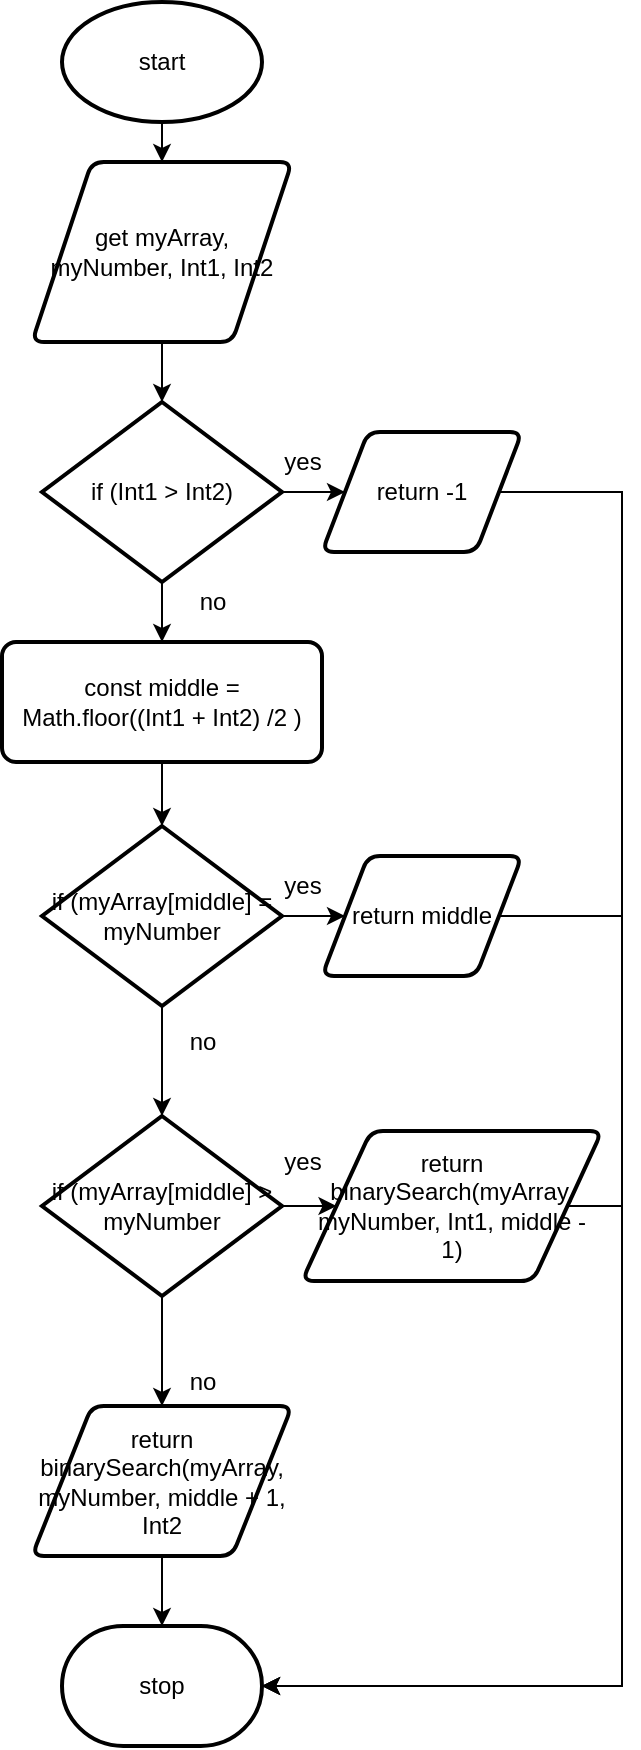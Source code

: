 <mxfile>
    <diagram id="96rENlBBHpinP9WtNv5A" name="Page-1">
        <mxGraphModel dx="1114" dy="694" grid="1" gridSize="10" guides="1" tooltips="1" connect="1" arrows="1" fold="1" page="1" pageScale="1" pageWidth="827" pageHeight="1169" math="0" shadow="0">
            <root>
                <mxCell id="0"/>
                <mxCell id="1" parent="0"/>
                <mxCell id="5" style="edgeStyle=none;html=1;exitX=0.5;exitY=1;exitDx=0;exitDy=0;exitPerimeter=0;" parent="1" source="2" target="4" edge="1">
                    <mxGeometry relative="1" as="geometry"/>
                </mxCell>
                <mxCell id="2" value="start" style="strokeWidth=2;html=1;shape=mxgraph.flowchart.start_1;whiteSpace=wrap;" parent="1" vertex="1">
                    <mxGeometry x="40" y="30" width="100" height="60" as="geometry"/>
                </mxCell>
                <mxCell id="3" value="stop" style="strokeWidth=2;html=1;shape=mxgraph.flowchart.terminator;whiteSpace=wrap;" parent="1" vertex="1">
                    <mxGeometry x="40" y="842" width="100" height="60" as="geometry"/>
                </mxCell>
                <mxCell id="35" style="edgeStyle=none;html=1;exitX=0.5;exitY=1;exitDx=0;exitDy=0;entryX=0.5;entryY=0;entryDx=0;entryDy=0;entryPerimeter=0;" parent="1" source="4" target="34" edge="1">
                    <mxGeometry relative="1" as="geometry"/>
                </mxCell>
                <mxCell id="4" value="get myArray, myNumber, Int1, Int2" style="shape=parallelogram;html=1;strokeWidth=2;perimeter=parallelogramPerimeter;whiteSpace=wrap;rounded=1;arcSize=12;size=0.23;" parent="1" vertex="1">
                    <mxGeometry x="25" y="110" width="130" height="90" as="geometry"/>
                </mxCell>
                <mxCell id="37" style="edgeStyle=none;html=1;exitX=1;exitY=0.5;exitDx=0;exitDy=0;exitPerimeter=0;entryX=0;entryY=0.5;entryDx=0;entryDy=0;" parent="1" source="34" target="36" edge="1">
                    <mxGeometry relative="1" as="geometry"/>
                </mxCell>
                <mxCell id="40" style="edgeStyle=none;rounded=0;html=1;exitX=0.5;exitY=1;exitDx=0;exitDy=0;exitPerimeter=0;entryX=0.5;entryY=0;entryDx=0;entryDy=0;" parent="1" source="34" target="39" edge="1">
                    <mxGeometry relative="1" as="geometry"/>
                </mxCell>
                <mxCell id="34" value="&lt;span&gt;if (Int1 &amp;gt; Int2)&lt;/span&gt;" style="strokeWidth=2;html=1;shape=mxgraph.flowchart.decision;whiteSpace=wrap;" parent="1" vertex="1">
                    <mxGeometry x="30" y="230" width="120" height="90" as="geometry"/>
                </mxCell>
                <mxCell id="38" style="edgeStyle=none;html=1;exitX=1;exitY=0.5;exitDx=0;exitDy=0;entryX=1;entryY=0.5;entryDx=0;entryDy=0;entryPerimeter=0;rounded=0;" parent="1" source="36" target="3" edge="1">
                    <mxGeometry relative="1" as="geometry">
                        <Array as="points">
                            <mxPoint x="320" y="275"/>
                            <mxPoint x="320" y="872"/>
                        </Array>
                    </mxGeometry>
                </mxCell>
                <mxCell id="36" value="return -1" style="shape=parallelogram;html=1;strokeWidth=2;perimeter=parallelogramPerimeter;whiteSpace=wrap;rounded=1;arcSize=12;size=0.23;" parent="1" vertex="1">
                    <mxGeometry x="170" y="245" width="100" height="60" as="geometry"/>
                </mxCell>
                <mxCell id="42" style="edgeStyle=none;rounded=0;html=1;exitX=0.5;exitY=1;exitDx=0;exitDy=0;entryX=0.5;entryY=0;entryDx=0;entryDy=0;entryPerimeter=0;" parent="1" source="39" target="41" edge="1">
                    <mxGeometry relative="1" as="geometry"/>
                </mxCell>
                <mxCell id="39" value="&lt;span&gt;const middle = Math.floor((Int1 + Int2) /2 )&lt;/span&gt;" style="rounded=1;whiteSpace=wrap;html=1;absoluteArcSize=1;arcSize=14;strokeWidth=2;" parent="1" vertex="1">
                    <mxGeometry x="10" y="350" width="160" height="60" as="geometry"/>
                </mxCell>
                <mxCell id="44" style="edgeStyle=none;rounded=0;html=1;exitX=1;exitY=0.5;exitDx=0;exitDy=0;exitPerimeter=0;entryX=0;entryY=0.5;entryDx=0;entryDy=0;" parent="1" source="41" target="43" edge="1">
                    <mxGeometry relative="1" as="geometry"/>
                </mxCell>
                <mxCell id="51" style="edgeStyle=none;rounded=0;html=1;exitX=0.5;exitY=1;exitDx=0;exitDy=0;exitPerimeter=0;entryX=0.5;entryY=0;entryDx=0;entryDy=0;entryPerimeter=0;" parent="1" source="41" target="50" edge="1">
                    <mxGeometry relative="1" as="geometry"/>
                </mxCell>
                <mxCell id="41" value="if (myArray[middle] = myNumber" style="strokeWidth=2;html=1;shape=mxgraph.flowchart.decision;whiteSpace=wrap;" parent="1" vertex="1">
                    <mxGeometry x="30" y="442" width="120" height="90" as="geometry"/>
                </mxCell>
                <mxCell id="45" style="edgeStyle=none;rounded=0;html=1;exitX=1;exitY=0.5;exitDx=0;exitDy=0;entryX=1;entryY=0.5;entryDx=0;entryDy=0;entryPerimeter=0;" parent="1" source="43" target="3" edge="1">
                    <mxGeometry relative="1" as="geometry">
                        <Array as="points">
                            <mxPoint x="320" y="487"/>
                            <mxPoint x="320" y="872"/>
                        </Array>
                    </mxGeometry>
                </mxCell>
                <mxCell id="43" value="return middle" style="shape=parallelogram;html=1;strokeWidth=2;perimeter=parallelogramPerimeter;whiteSpace=wrap;rounded=1;arcSize=12;size=0.23;" parent="1" vertex="1">
                    <mxGeometry x="170" y="457" width="100" height="60" as="geometry"/>
                </mxCell>
                <mxCell id="46" value="yes" style="text;html=1;align=center;verticalAlign=middle;resizable=0;points=[];autosize=1;strokeColor=none;fillColor=none;" parent="1" vertex="1">
                    <mxGeometry x="145" y="250" width="30" height="20" as="geometry"/>
                </mxCell>
                <mxCell id="47" value="no" style="text;html=1;align=center;verticalAlign=middle;resizable=0;points=[];autosize=1;strokeColor=none;fillColor=none;" parent="1" vertex="1">
                    <mxGeometry x="100" y="320" width="30" height="20" as="geometry"/>
                </mxCell>
                <mxCell id="48" value="yes" style="text;html=1;align=center;verticalAlign=middle;resizable=0;points=[];autosize=1;strokeColor=none;fillColor=none;" parent="1" vertex="1">
                    <mxGeometry x="145" y="462" width="30" height="20" as="geometry"/>
                </mxCell>
                <mxCell id="54" style="edgeStyle=none;rounded=0;html=1;exitX=1;exitY=0.5;exitDx=0;exitDy=0;exitPerimeter=0;entryX=0;entryY=0.5;entryDx=0;entryDy=0;" parent="1" source="50" target="53" edge="1">
                    <mxGeometry relative="1" as="geometry"/>
                </mxCell>
                <mxCell id="57" style="edgeStyle=none;rounded=0;html=1;exitX=0.5;exitY=1;exitDx=0;exitDy=0;exitPerimeter=0;entryX=0.5;entryY=0;entryDx=0;entryDy=0;" parent="1" source="50" target="56" edge="1">
                    <mxGeometry relative="1" as="geometry"/>
                </mxCell>
                <mxCell id="50" value="if (myArray[middle] &amp;gt; myNumber" style="strokeWidth=2;html=1;shape=mxgraph.flowchart.decision;whiteSpace=wrap;" parent="1" vertex="1">
                    <mxGeometry x="30" y="587" width="120" height="90" as="geometry"/>
                </mxCell>
                <mxCell id="52" value="no" style="text;html=1;align=center;verticalAlign=middle;resizable=0;points=[];autosize=1;strokeColor=none;fillColor=none;" parent="1" vertex="1">
                    <mxGeometry x="95" y="540" width="30" height="20" as="geometry"/>
                </mxCell>
                <mxCell id="55" style="edgeStyle=none;rounded=0;html=1;entryX=1;entryY=0.5;entryDx=0;entryDy=0;entryPerimeter=0;exitX=1;exitY=0.5;exitDx=0;exitDy=0;" parent="1" source="53" target="3" edge="1">
                    <mxGeometry relative="1" as="geometry">
                        <Array as="points">
                            <mxPoint x="320" y="632"/>
                            <mxPoint x="320" y="872"/>
                        </Array>
                    </mxGeometry>
                </mxCell>
                <mxCell id="53" value="&lt;span&gt;return binarySearch(myArray, myNumber, Int1, middle - 1)&lt;/span&gt;" style="shape=parallelogram;html=1;strokeWidth=2;perimeter=parallelogramPerimeter;whiteSpace=wrap;rounded=1;arcSize=12;size=0.23;" parent="1" vertex="1">
                    <mxGeometry x="160" y="594.5" width="150" height="75" as="geometry"/>
                </mxCell>
                <mxCell id="58" style="edgeStyle=none;rounded=0;html=1;exitX=0.5;exitY=1;exitDx=0;exitDy=0;entryX=0.5;entryY=0;entryDx=0;entryDy=0;entryPerimeter=0;" parent="1" source="56" target="3" edge="1">
                    <mxGeometry relative="1" as="geometry"/>
                </mxCell>
                <mxCell id="56" value="return binarySearch(myArray, myNumber, middle + 1, Int2" style="shape=parallelogram;html=1;strokeWidth=2;perimeter=parallelogramPerimeter;whiteSpace=wrap;rounded=1;arcSize=12;size=0.23;" parent="1" vertex="1">
                    <mxGeometry x="25" y="732" width="130" height="75" as="geometry"/>
                </mxCell>
                <mxCell id="59" value="yes" style="text;html=1;align=center;verticalAlign=middle;resizable=0;points=[];autosize=1;strokeColor=none;fillColor=none;" parent="1" vertex="1">
                    <mxGeometry x="145" y="600" width="30" height="20" as="geometry"/>
                </mxCell>
                <mxCell id="60" value="no" style="text;html=1;align=center;verticalAlign=middle;resizable=0;points=[];autosize=1;strokeColor=none;fillColor=none;" parent="1" vertex="1">
                    <mxGeometry x="95" y="710" width="30" height="20" as="geometry"/>
                </mxCell>
            </root>
        </mxGraphModel>
    </diagram>
</mxfile>